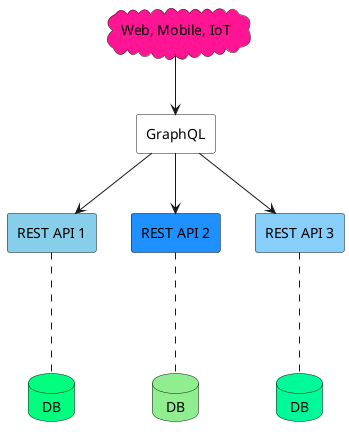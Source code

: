 @startuml

cloud "Web, Mobile, IoT" as Clients #DeepPink
agent "GraphQL" as GQL #white
agent "REST API 1" as R1 #SkyBlue
agent "REST API 2" as R2 #DodgerBlue
agent "REST API 3" as R3 #LightSkyBlue
database " DB " as DB1 #SpringGreen
database " DB " as DB2 #LightGreen
database " DB " as DB3 #MediumSpringGreen
Clients --> GQL
GQL --> R1
GQL --> R2
GQL --> R3
R1 ... DB1
R2 ... DB2
R3 ... DB3

@enduml
